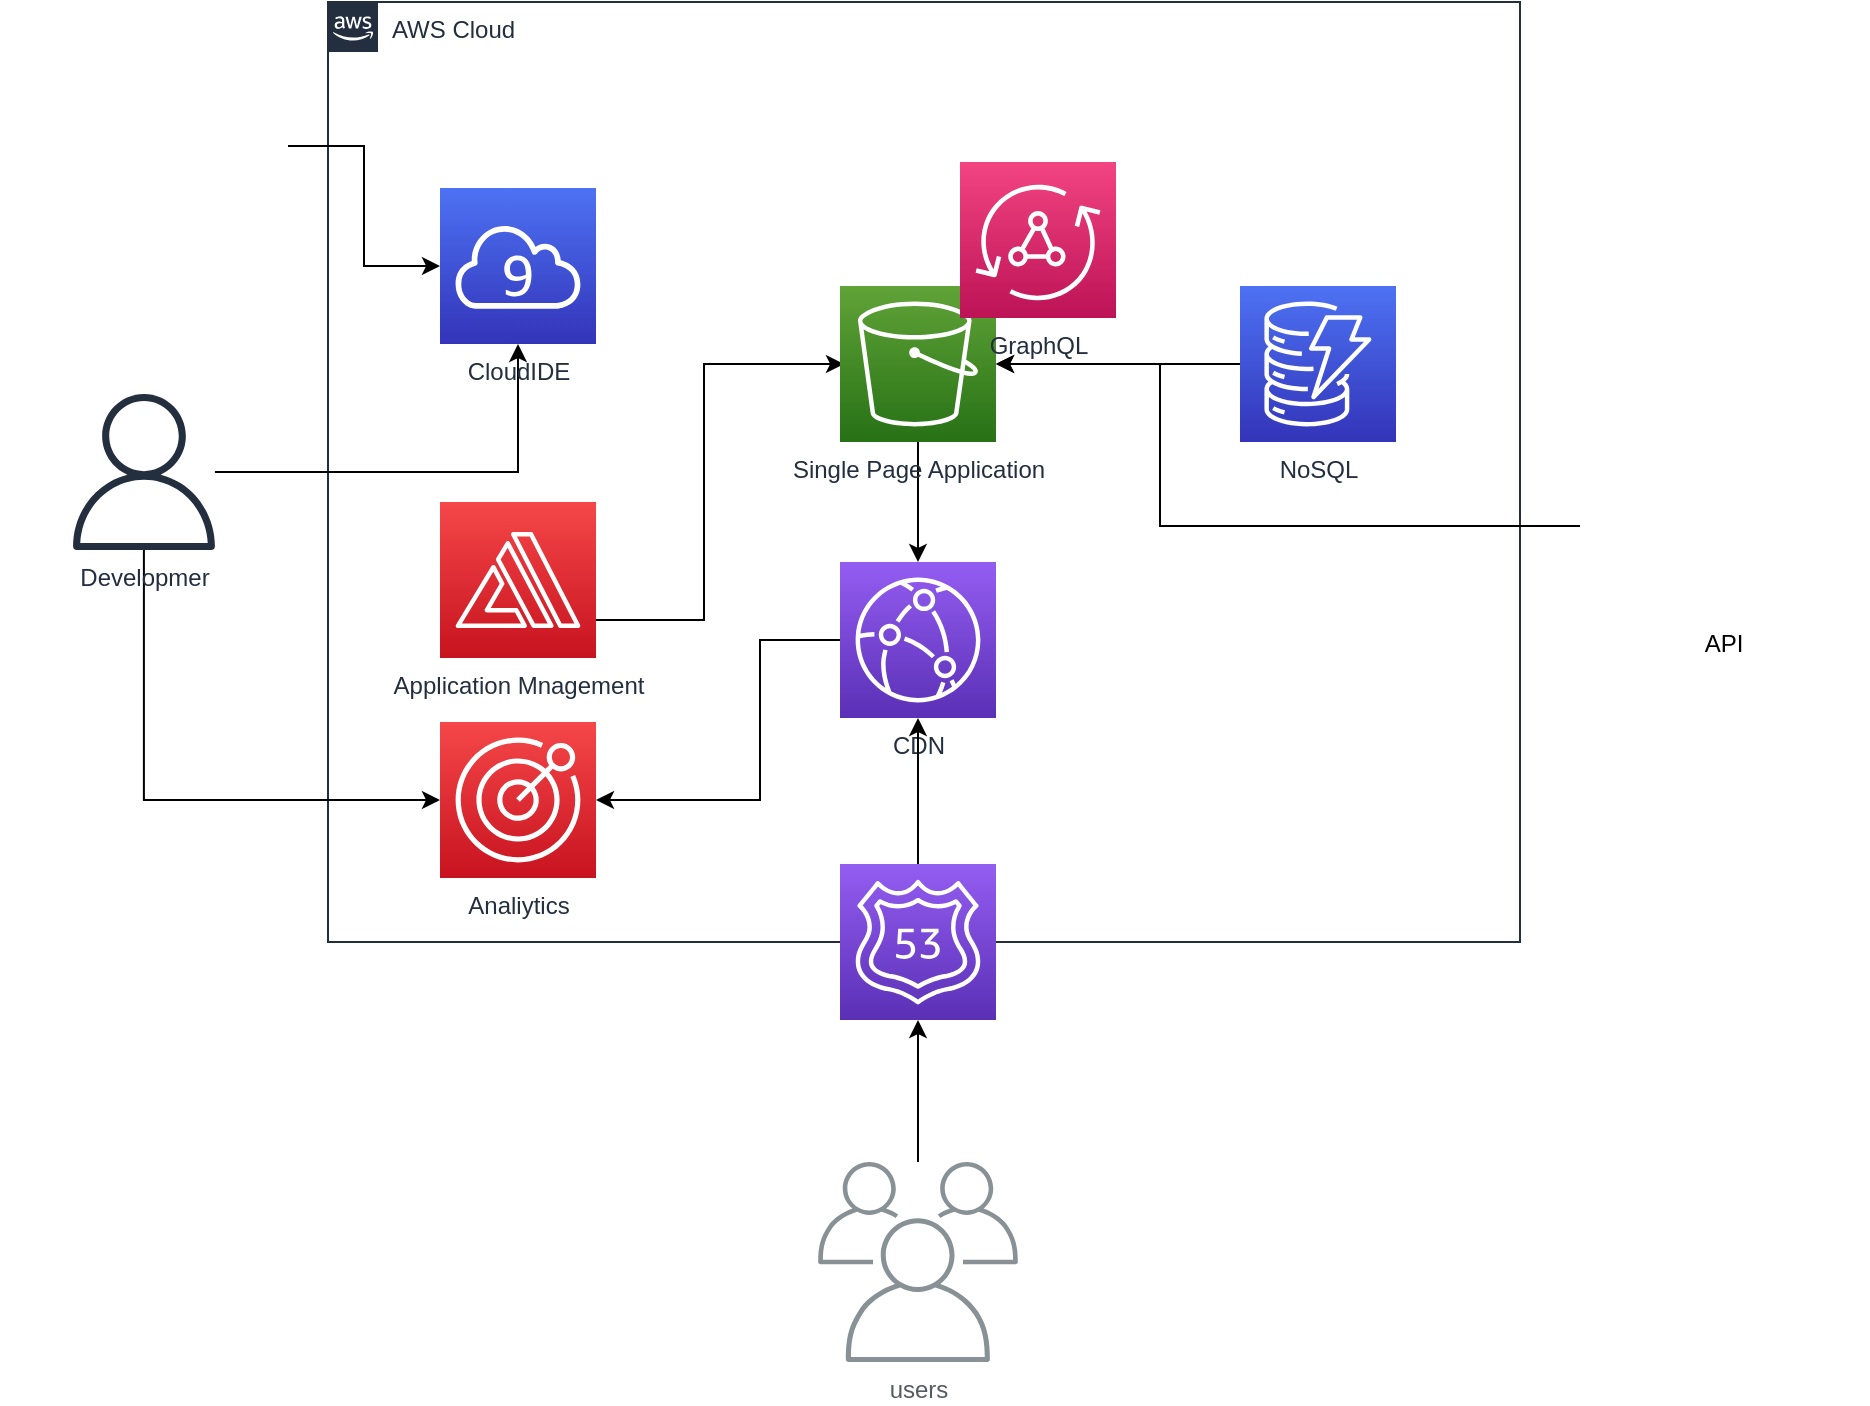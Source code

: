 <mxfile version="10.7.7" type="device"><diagram name="Page-1" id="75ae5057-2f1f-a65a-41a6-c58fb5237df7"><mxGraphModel dx="1078" dy="962" grid="1" gridSize="10" guides="1" tooltips="1" connect="1" arrows="1" fold="1" page="1" pageScale="1" pageWidth="1100" pageHeight="850" background="#ffffff" math="0" shadow="0"><root><mxCell id="0"/><mxCell id="1" parent="0"/><mxCell id="mEf9TxWqf1xD6lOSvUQG-1" value="AWS Cloud" style="points=[[0,0],[0.25,0],[0.5,0],[0.75,0],[1,0],[1,0.25],[1,0.5],[1,0.75],[1,1],[0.75,1],[0.5,1],[0.25,1],[0,1],[0,0.75],[0,0.5],[0,0.25]];outlineConnect=0;gradientColor=none;html=1;whiteSpace=wrap;fontSize=12;fontStyle=0;shape=mxgraph.aws4.group;grIcon=mxgraph.aws4.group_aws_cloud_alt;strokeColor=#232F3E;fillColor=none;verticalAlign=top;align=left;spacingLeft=30;fontColor=#232F3E;dashed=0;" parent="1" vertex="1"><mxGeometry x="174" y="10" width="596" height="470" as="geometry"/></mxCell><mxCell id="TvHhngiznz4CO1a_VhCZ-33" style="edgeStyle=orthogonalEdgeStyle;rounded=0;orthogonalLoop=1;jettySize=auto;html=1;" edge="1" parent="1" source="TvHhngiznz4CO1a_VhCZ-1" target="TvHhngiznz4CO1a_VhCZ-31"><mxGeometry relative="1" as="geometry"><Array as="points"><mxPoint x="390" y="329"/><mxPoint x="390" y="409"/></Array></mxGeometry></mxCell><mxCell id="TvHhngiznz4CO1a_VhCZ-1" value="CDN" style="outlineConnect=0;fontColor=#232F3E;gradientColor=#945DF2;gradientDirection=north;fillColor=#5A30B5;strokeColor=#ffffff;dashed=0;verticalLabelPosition=bottom;verticalAlign=top;align=center;html=1;fontSize=12;fontStyle=0;aspect=fixed;shape=mxgraph.aws4.resourceIcon;resIcon=mxgraph.aws4.cloudfront;" vertex="1" parent="1"><mxGeometry x="430" y="290" width="78" height="78" as="geometry"/></mxCell><mxCell id="TvHhngiznz4CO1a_VhCZ-18" style="edgeStyle=orthogonalEdgeStyle;rounded=0;orthogonalLoop=1;jettySize=auto;html=1;" edge="1" parent="1" source="TvHhngiznz4CO1a_VhCZ-2" target="TvHhngiznz4CO1a_VhCZ-1"><mxGeometry relative="1" as="geometry"/></mxCell><mxCell id="TvHhngiznz4CO1a_VhCZ-2" value="" style="outlineConnect=0;fontColor=#232F3E;gradientColor=#945DF2;gradientDirection=north;fillColor=#5A30B5;strokeColor=#ffffff;dashed=0;verticalLabelPosition=bottom;verticalAlign=top;align=center;html=1;fontSize=12;fontStyle=0;aspect=fixed;shape=mxgraph.aws4.resourceIcon;resIcon=mxgraph.aws4.route_53;" vertex="1" parent="1"><mxGeometry x="430" y="441" width="78" height="78" as="geometry"/></mxCell><mxCell id="TvHhngiznz4CO1a_VhCZ-16" style="edgeStyle=orthogonalEdgeStyle;rounded=0;orthogonalLoop=1;jettySize=auto;html=1;" edge="1" parent="1" source="TvHhngiznz4CO1a_VhCZ-4" target="TvHhngiznz4CO1a_VhCZ-2"><mxGeometry relative="1" as="geometry"/></mxCell><mxCell id="TvHhngiznz4CO1a_VhCZ-4" value="users" style="outlineConnect=0;gradientColor=none;fontColor=#545B64;strokeColor=none;fillColor=#879196;dashed=0;verticalLabelPosition=bottom;verticalAlign=top;align=center;html=1;fontSize=12;fontStyle=0;aspect=fixed;shape=mxgraph.aws4.illustration_users;pointerEvents=1" vertex="1" parent="1"><mxGeometry x="419" y="590" width="100" height="100" as="geometry"/></mxCell><mxCell id="TvHhngiznz4CO1a_VhCZ-30" style="edgeStyle=orthogonalEdgeStyle;rounded=0;orthogonalLoop=1;jettySize=auto;html=1;" edge="1" parent="1" source="TvHhngiznz4CO1a_VhCZ-5" target="TvHhngiznz4CO1a_VhCZ-7"><mxGeometry relative="1" as="geometry"/></mxCell><mxCell id="TvHhngiznz4CO1a_VhCZ-32" style="edgeStyle=orthogonalEdgeStyle;rounded=0;orthogonalLoop=1;jettySize=auto;html=1;" edge="1" parent="1" source="TvHhngiznz4CO1a_VhCZ-5" target="TvHhngiznz4CO1a_VhCZ-31"><mxGeometry relative="1" as="geometry"><Array as="points"><mxPoint x="82" y="409"/></Array></mxGeometry></mxCell><mxCell id="TvHhngiznz4CO1a_VhCZ-5" value="Developmer" style="outlineConnect=0;fontColor=#232F3E;gradientColor=none;fillColor=#232F3E;strokeColor=none;dashed=0;verticalLabelPosition=bottom;verticalAlign=top;align=center;html=1;fontSize=12;fontStyle=0;aspect=fixed;pointerEvents=1;shape=mxgraph.aws4.user;" vertex="1" parent="1"><mxGeometry x="43" y="206" width="78" height="78" as="geometry"/></mxCell><mxCell id="TvHhngiznz4CO1a_VhCZ-7" value="CloudIDE" style="outlineConnect=0;fontColor=#232F3E;gradientColor=#4D72F3;gradientDirection=north;fillColor=#3334B9;strokeColor=#ffffff;dashed=0;verticalLabelPosition=bottom;verticalAlign=top;align=center;html=1;fontSize=12;fontStyle=0;aspect=fixed;shape=mxgraph.aws4.resourceIcon;resIcon=mxgraph.aws4.cloud9;" vertex="1" parent="1"><mxGeometry x="230" y="103" width="78" height="78" as="geometry"/></mxCell><mxCell id="TvHhngiznz4CO1a_VhCZ-22" style="edgeStyle=orthogonalEdgeStyle;rounded=0;orthogonalLoop=1;jettySize=auto;html=1;" edge="1" parent="1" source="TvHhngiznz4CO1a_VhCZ-8"><mxGeometry relative="1" as="geometry"><mxPoint x="310" y="319" as="sourcePoint"/><mxPoint x="432" y="191" as="targetPoint"/><Array as="points"><mxPoint x="362" y="319"/><mxPoint x="362" y="191"/></Array></mxGeometry></mxCell><mxCell id="TvHhngiznz4CO1a_VhCZ-8" value="Application Mnagement" style="outlineConnect=0;fontColor=#232F3E;gradientColor=#F54749;gradientDirection=north;fillColor=#C7131F;strokeColor=#ffffff;dashed=0;verticalLabelPosition=bottom;verticalAlign=top;align=center;html=1;fontSize=12;fontStyle=0;aspect=fixed;shape=mxgraph.aws4.resourceIcon;resIcon=mxgraph.aws4.amplify;" vertex="1" parent="1"><mxGeometry x="230" y="260" width="78" height="78" as="geometry"/></mxCell><mxCell id="TvHhngiznz4CO1a_VhCZ-13" style="edgeStyle=orthogonalEdgeStyle;rounded=0;orthogonalLoop=1;jettySize=auto;html=1;" edge="1" parent="1" source="TvHhngiznz4CO1a_VhCZ-9" target="TvHhngiznz4CO1a_VhCZ-7"><mxGeometry relative="1" as="geometry"/></mxCell><mxCell id="TvHhngiznz4CO1a_VhCZ-9" value="" style="shape=image;verticalLabelPosition=bottom;labelBackgroundColor=#ffffff;verticalAlign=top;aspect=fixed;imageAspect=0;image=https://iwiz-search-gisearch.c.yimg.jp/im_sigg3m5WzX0yHacDJm2YShTo5w---y144-n1/p/search-gisearch/5JtuoZRxwzCMCkABTg0bQKr9LzrtNzOo58QShqeY8xWAnuved1pOcLnnRVORpc0i0IhYFXDdTX3TBXMQD57zR5K_gM_POtw8mLjVDjcb;" vertex="1" parent="1"><mxGeometry x="10" y="10" width="144" height="144" as="geometry"/></mxCell><mxCell id="TvHhngiznz4CO1a_VhCZ-26" style="edgeStyle=orthogonalEdgeStyle;rounded=0;orthogonalLoop=1;jettySize=auto;html=1;" edge="1" parent="1" source="TvHhngiznz4CO1a_VhCZ-10" target="TvHhngiznz4CO1a_VhCZ-12"><mxGeometry relative="1" as="geometry"><Array as="points"><mxPoint x="590" y="272"/><mxPoint x="590" y="191"/></Array></mxGeometry></mxCell><mxCell id="TvHhngiznz4CO1a_VhCZ-10" value="API" style="shape=image;verticalLabelPosition=bottom;labelBackgroundColor=#ffffff;verticalAlign=top;aspect=fixed;imageAspect=0;image=https://iwiz-search-gisearch.c.yimg.jp/im_siggmtz_eUQrvbTb2e_EyjaxGQ---y144-n1/p/search-gisearch/wDjGwjhxwzArtMYpI783botizv5JqsTRKNP9QZnphI9RlhskovC57Oc4cjNWFIXx;" vertex="1" parent="1"><mxGeometry x="800" y="173" width="144" height="144" as="geometry"/></mxCell><mxCell id="TvHhngiznz4CO1a_VhCZ-24" value="" style="edgeStyle=orthogonalEdgeStyle;rounded=0;orthogonalLoop=1;jettySize=auto;html=1;" edge="1" parent="1" source="TvHhngiznz4CO1a_VhCZ-11" target="TvHhngiznz4CO1a_VhCZ-12"><mxGeometry relative="1" as="geometry"><mxPoint x="550" y="191" as="targetPoint"/></mxGeometry></mxCell><mxCell id="TvHhngiznz4CO1a_VhCZ-11" value="NoSQL" style="outlineConnect=0;fontColor=#232F3E;gradientColor=#4D72F3;gradientDirection=north;fillColor=#3334B9;strokeColor=#ffffff;dashed=0;verticalLabelPosition=bottom;verticalAlign=top;align=center;html=1;fontSize=12;fontStyle=0;aspect=fixed;shape=mxgraph.aws4.resourceIcon;resIcon=mxgraph.aws4.dynamodb;" vertex="1" parent="1"><mxGeometry x="630" y="152" width="78" height="78" as="geometry"/></mxCell><mxCell id="TvHhngiznz4CO1a_VhCZ-19" value="" style="edgeStyle=orthogonalEdgeStyle;rounded=0;orthogonalLoop=1;jettySize=auto;html=1;" edge="1" parent="1" source="TvHhngiznz4CO1a_VhCZ-12" target="TvHhngiznz4CO1a_VhCZ-1"><mxGeometry relative="1" as="geometry"/></mxCell><mxCell id="TvHhngiznz4CO1a_VhCZ-12" value="Single Page Application" style="outlineConnect=0;fontColor=#232F3E;gradientColor=#60A337;gradientDirection=north;fillColor=#277116;strokeColor=#ffffff;dashed=0;verticalLabelPosition=bottom;verticalAlign=top;align=center;html=1;fontSize=12;fontStyle=0;aspect=fixed;shape=mxgraph.aws4.resourceIcon;resIcon=mxgraph.aws4.s3;" vertex="1" parent="1"><mxGeometry x="430" y="152" width="78" height="78" as="geometry"/></mxCell><mxCell id="TvHhngiznz4CO1a_VhCZ-31" value="Analiytics" style="outlineConnect=0;fontColor=#232F3E;gradientColor=#F54749;gradientDirection=north;fillColor=#C7131F;strokeColor=#ffffff;dashed=0;verticalLabelPosition=bottom;verticalAlign=top;align=center;html=1;fontSize=12;fontStyle=0;aspect=fixed;shape=mxgraph.aws4.resourceIcon;resIcon=mxgraph.aws4.pinpoint;" vertex="1" parent="1"><mxGeometry x="230" y="370" width="78" height="78" as="geometry"/></mxCell><mxCell id="TvHhngiznz4CO1a_VhCZ-3" value="GraphQL" style="outlineConnect=0;fontColor=#232F3E;gradientColor=#F34482;gradientDirection=north;fillColor=#BC1356;strokeColor=#ffffff;dashed=0;verticalLabelPosition=bottom;verticalAlign=top;align=center;html=1;fontSize=12;fontStyle=0;aspect=fixed;shape=mxgraph.aws4.resourceIcon;resIcon=mxgraph.aws4.appsync;" vertex="1" parent="1"><mxGeometry x="490" y="90" width="78" height="78" as="geometry"/></mxCell></root></mxGraphModel></diagram></mxfile>